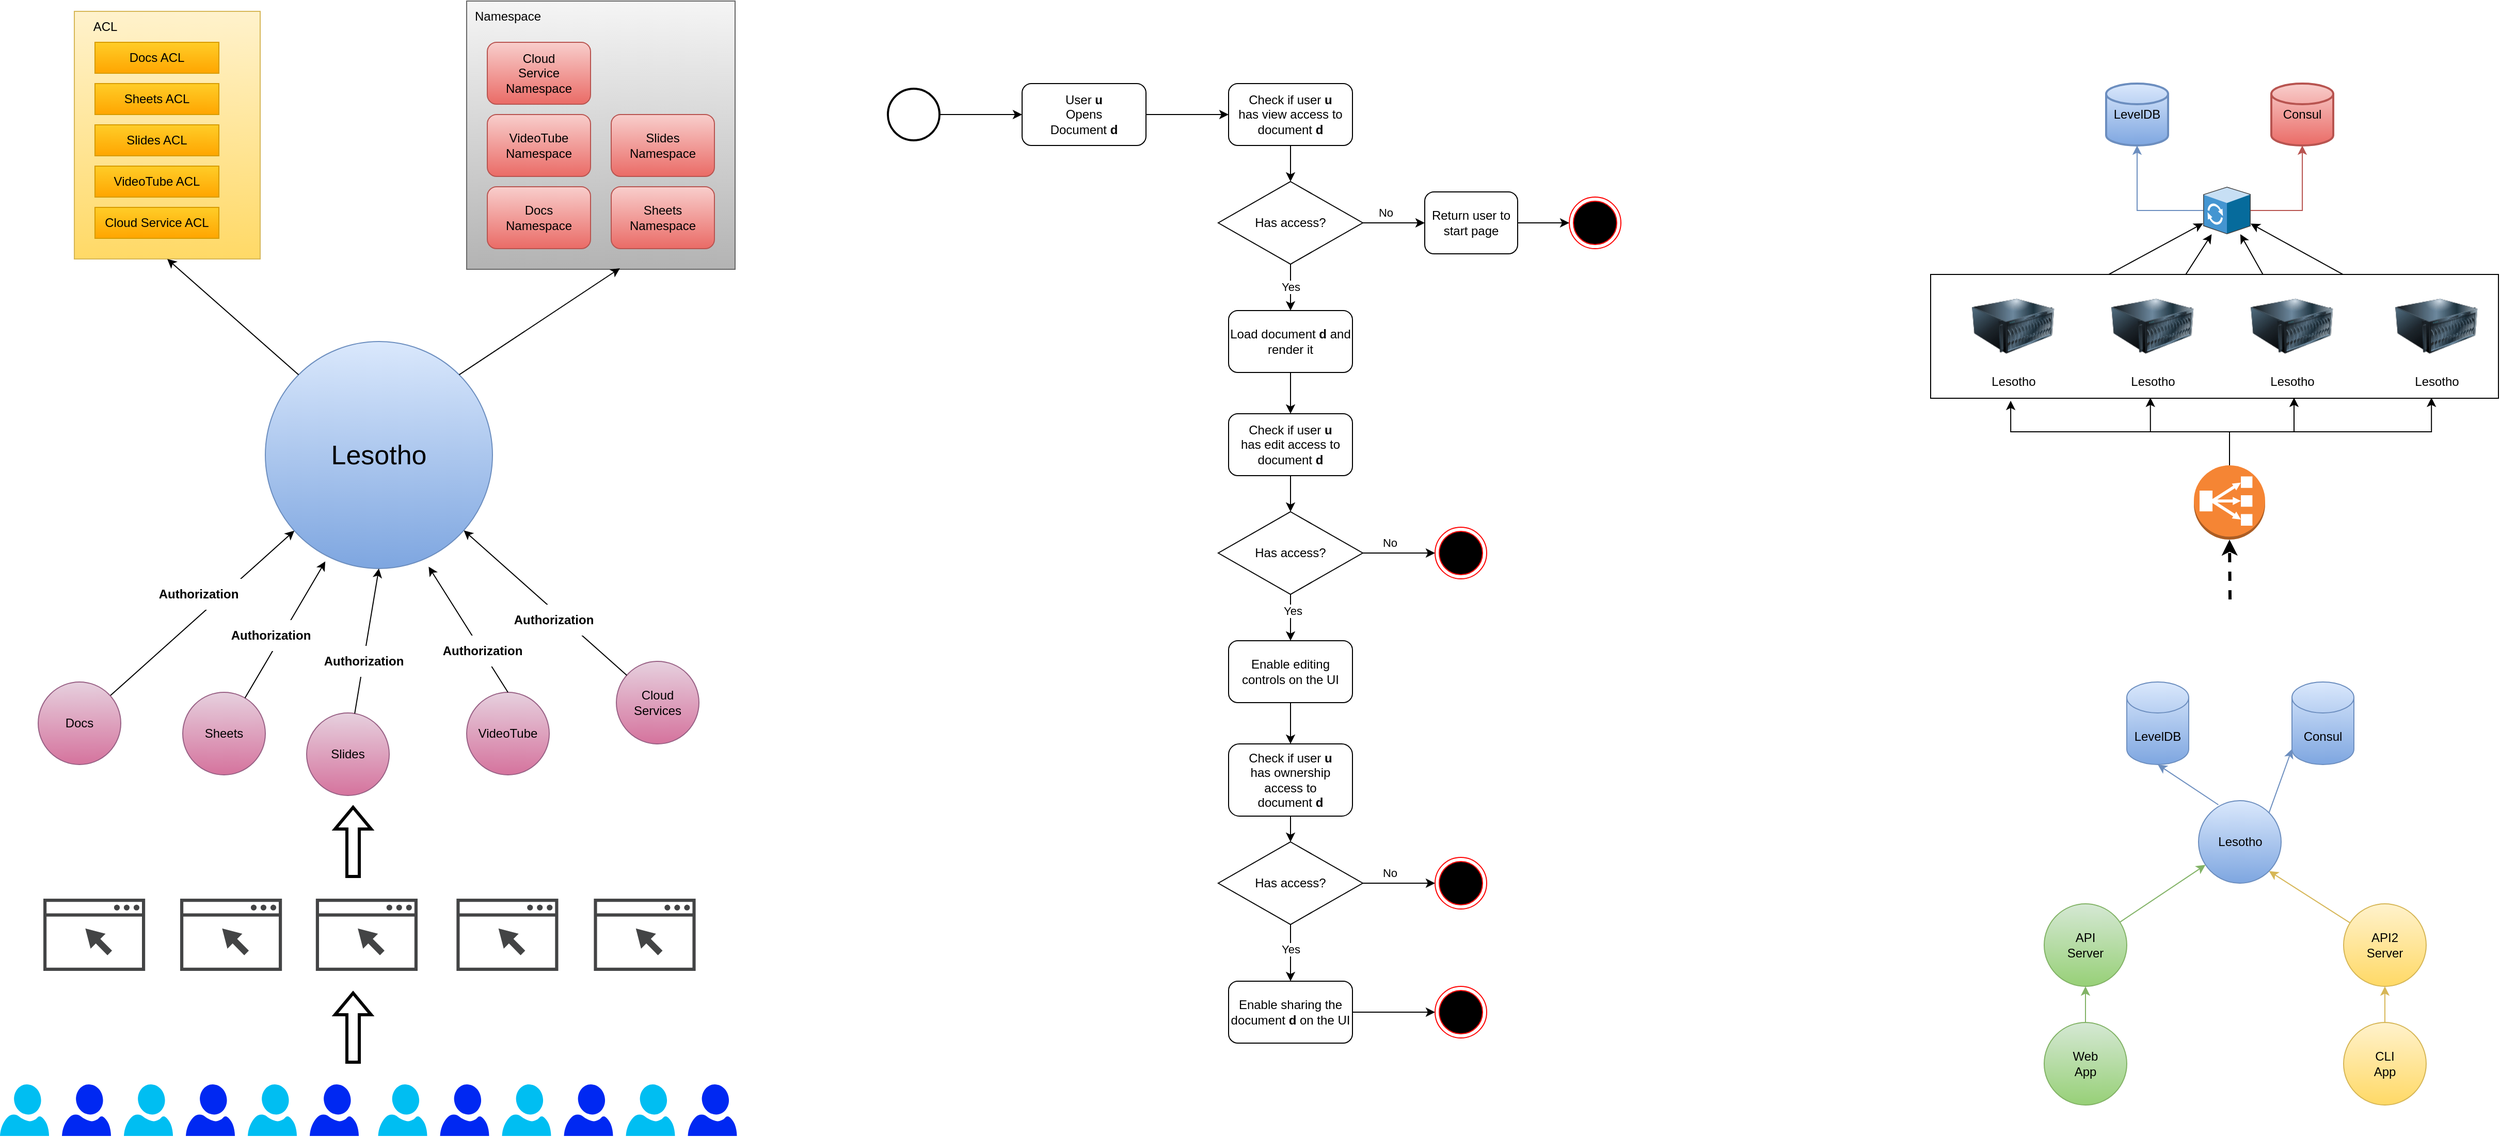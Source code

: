 <mxfile version="24.4.13" type="device">
  <diagram name="Page-1" id="EcM9Ozd8MTEmSVenvVOI">
    <mxGraphModel dx="1849" dy="2378" grid="1" gridSize="10" guides="1" tooltips="1" connect="1" arrows="1" fold="1" page="1" pageScale="1" pageWidth="850" pageHeight="1100" math="0" shadow="0">
      <root>
        <mxCell id="0" />
        <mxCell id="1" parent="0" />
        <mxCell id="9rHaRpQ4JAzqy2fI7zJH-1" value="Lesotho" style="ellipse;whiteSpace=wrap;html=1;aspect=fixed;fillColor=#dae8fc;strokeColor=#6c8ebf;gradientColor=#7ea6e0;" vertex="1" parent="1">
          <mxGeometry x="2189.5" y="765" width="80" height="80" as="geometry" />
        </mxCell>
        <mxCell id="9rHaRpQ4JAzqy2fI7zJH-2" value="LevelDB" style="shape=cylinder3;whiteSpace=wrap;html=1;boundedLbl=1;backgroundOutline=1;size=15;fillColor=#dae8fc;strokeColor=#6c8ebf;gradientColor=#7ea6e0;" vertex="1" parent="1">
          <mxGeometry x="2120" y="650" width="60" height="80" as="geometry" />
        </mxCell>
        <mxCell id="9rHaRpQ4JAzqy2fI7zJH-4" value="Consul" style="shape=cylinder3;whiteSpace=wrap;html=1;boundedLbl=1;backgroundOutline=1;size=15;fillColor=#dae8fc;strokeColor=#6c8ebf;gradientColor=#7ea6e0;" vertex="1" parent="1">
          <mxGeometry x="2280" y="650" width="60" height="80" as="geometry" />
        </mxCell>
        <mxCell id="9rHaRpQ4JAzqy2fI7zJH-5" style="rounded=0;orthogonalLoop=1;jettySize=auto;html=1;exitX=0.24;exitY=0.05;exitDx=0;exitDy=0;entryX=0.5;entryY=1;entryDx=0;entryDy=0;entryPerimeter=0;fillColor=#dae8fc;strokeColor=#6c8ebf;gradientColor=#7ea6e0;exitPerimeter=0;" edge="1" parent="1" source="9rHaRpQ4JAzqy2fI7zJH-1" target="9rHaRpQ4JAzqy2fI7zJH-2">
          <mxGeometry relative="1" as="geometry" />
        </mxCell>
        <mxCell id="9rHaRpQ4JAzqy2fI7zJH-8" value="API&lt;div&gt;Server&lt;/div&gt;" style="ellipse;whiteSpace=wrap;html=1;aspect=fixed;fillColor=#d5e8d4;gradientColor=#97d077;strokeColor=#82b366;" vertex="1" parent="1">
          <mxGeometry x="2040" y="865" width="80" height="80" as="geometry" />
        </mxCell>
        <mxCell id="9rHaRpQ4JAzqy2fI7zJH-12" style="edgeStyle=orthogonalEdgeStyle;rounded=0;orthogonalLoop=1;jettySize=auto;html=1;entryX=0.5;entryY=1;entryDx=0;entryDy=0;fillColor=#d5e8d4;gradientColor=#97d077;strokeColor=#82b366;" edge="1" parent="1" source="9rHaRpQ4JAzqy2fI7zJH-9" target="9rHaRpQ4JAzqy2fI7zJH-8">
          <mxGeometry relative="1" as="geometry" />
        </mxCell>
        <mxCell id="9rHaRpQ4JAzqy2fI7zJH-9" value="Web&lt;div&gt;App&lt;/div&gt;" style="ellipse;whiteSpace=wrap;html=1;aspect=fixed;fillColor=#d5e8d4;gradientColor=#97d077;strokeColor=#82b366;" vertex="1" parent="1">
          <mxGeometry x="2040" y="980" width="80" height="80" as="geometry" />
        </mxCell>
        <mxCell id="9rHaRpQ4JAzqy2fI7zJH-10" value="API2&lt;div&gt;Server&lt;/div&gt;" style="ellipse;whiteSpace=wrap;html=1;aspect=fixed;fillColor=#fff2cc;gradientColor=#ffd966;strokeColor=#d6b656;" vertex="1" parent="1">
          <mxGeometry x="2330" y="865" width="80" height="80" as="geometry" />
        </mxCell>
        <mxCell id="9rHaRpQ4JAzqy2fI7zJH-13" style="edgeStyle=orthogonalEdgeStyle;rounded=0;orthogonalLoop=1;jettySize=auto;html=1;entryX=0.5;entryY=1;entryDx=0;entryDy=0;fillColor=#fff2cc;gradientColor=#ffd966;strokeColor=#d6b656;" edge="1" parent="1" source="9rHaRpQ4JAzqy2fI7zJH-11" target="9rHaRpQ4JAzqy2fI7zJH-10">
          <mxGeometry relative="1" as="geometry" />
        </mxCell>
        <mxCell id="9rHaRpQ4JAzqy2fI7zJH-11" value="CLI&lt;div&gt;App&lt;/div&gt;" style="ellipse;whiteSpace=wrap;html=1;aspect=fixed;fillColor=#fff2cc;gradientColor=#ffd966;strokeColor=#d6b656;" vertex="1" parent="1">
          <mxGeometry x="2330" y="980" width="80" height="80" as="geometry" />
        </mxCell>
        <mxCell id="9rHaRpQ4JAzqy2fI7zJH-14" style="rounded=0;orthogonalLoop=1;jettySize=auto;html=1;exitX=1;exitY=0;exitDx=0;exitDy=0;entryX=0;entryY=1;entryDx=0;entryDy=-15;entryPerimeter=0;fillColor=#dae8fc;gradientColor=#7ea6e0;strokeColor=#6c8ebf;" edge="1" parent="1" source="9rHaRpQ4JAzqy2fI7zJH-1" target="9rHaRpQ4JAzqy2fI7zJH-4">
          <mxGeometry relative="1" as="geometry" />
        </mxCell>
        <mxCell id="9rHaRpQ4JAzqy2fI7zJH-15" style="rounded=0;orthogonalLoop=1;jettySize=auto;html=1;fillColor=#d5e8d4;gradientColor=#97d077;strokeColor=#82b366;" edge="1" parent="1" source="9rHaRpQ4JAzqy2fI7zJH-8" target="9rHaRpQ4JAzqy2fI7zJH-1">
          <mxGeometry relative="1" as="geometry" />
        </mxCell>
        <mxCell id="9rHaRpQ4JAzqy2fI7zJH-16" style="rounded=0;orthogonalLoop=1;jettySize=auto;html=1;entryX=1;entryY=1;entryDx=0;entryDy=0;fillColor=#fff2cc;gradientColor=#ffd966;strokeColor=#d6b656;" edge="1" parent="1" source="9rHaRpQ4JAzqy2fI7zJH-10" target="9rHaRpQ4JAzqy2fI7zJH-1">
          <mxGeometry relative="1" as="geometry" />
        </mxCell>
        <mxCell id="9rHaRpQ4JAzqy2fI7zJH-51" value="" style="group" vertex="1" connectable="0" parent="1">
          <mxGeometry x="132" width="180" height="240" as="geometry" />
        </mxCell>
        <mxCell id="9rHaRpQ4JAzqy2fI7zJH-43" value="" style="rounded=0;whiteSpace=wrap;html=1;fillColor=#fff2cc;gradientColor=#ffd966;strokeColor=#d6b656;" vertex="1" parent="9rHaRpQ4JAzqy2fI7zJH-51">
          <mxGeometry width="180" height="240" as="geometry" />
        </mxCell>
        <mxCell id="9rHaRpQ4JAzqy2fI7zJH-44" value="ACL" style="text;html=1;align=center;verticalAlign=middle;whiteSpace=wrap;rounded=0;" vertex="1" parent="9rHaRpQ4JAzqy2fI7zJH-51">
          <mxGeometry width="60" height="30" as="geometry" />
        </mxCell>
        <mxCell id="9rHaRpQ4JAzqy2fI7zJH-45" value="Docs ACL" style="rounded=0;whiteSpace=wrap;html=1;fillColor=#ffcd28;gradientColor=#ffa500;strokeColor=#d79b00;" vertex="1" parent="9rHaRpQ4JAzqy2fI7zJH-51">
          <mxGeometry x="20" y="30" width="120" height="30" as="geometry" />
        </mxCell>
        <mxCell id="9rHaRpQ4JAzqy2fI7zJH-46" value="Sheets ACL" style="rounded=0;whiteSpace=wrap;html=1;fillColor=#ffcd28;gradientColor=#ffa500;strokeColor=#d79b00;" vertex="1" parent="9rHaRpQ4JAzqy2fI7zJH-51">
          <mxGeometry x="20" y="70" width="120" height="30" as="geometry" />
        </mxCell>
        <mxCell id="9rHaRpQ4JAzqy2fI7zJH-47" value="Slides ACL" style="rounded=0;whiteSpace=wrap;html=1;fillColor=#ffcd28;gradientColor=#ffa500;strokeColor=#d79b00;" vertex="1" parent="9rHaRpQ4JAzqy2fI7zJH-51">
          <mxGeometry x="20" y="110" width="120" height="30" as="geometry" />
        </mxCell>
        <mxCell id="9rHaRpQ4JAzqy2fI7zJH-48" value="VideoTube ACL" style="rounded=0;whiteSpace=wrap;html=1;fillColor=#ffcd28;gradientColor=#ffa500;strokeColor=#d79b00;" vertex="1" parent="9rHaRpQ4JAzqy2fI7zJH-51">
          <mxGeometry x="20" y="150" width="120" height="30" as="geometry" />
        </mxCell>
        <mxCell id="9rHaRpQ4JAzqy2fI7zJH-49" value="Cloud Service ACL" style="rounded=0;whiteSpace=wrap;html=1;fillColor=#ffcd28;gradientColor=#ffa500;strokeColor=#d79b00;" vertex="1" parent="9rHaRpQ4JAzqy2fI7zJH-51">
          <mxGeometry x="20" y="190" width="120" height="30" as="geometry" />
        </mxCell>
        <mxCell id="9rHaRpQ4JAzqy2fI7zJH-63" value="" style="group" vertex="1" connectable="0" parent="1">
          <mxGeometry x="512" y="-10" width="260" height="280" as="geometry" />
        </mxCell>
        <mxCell id="9rHaRpQ4JAzqy2fI7zJH-53" value="" style="rounded=0;whiteSpace=wrap;html=1;fillColor=#f5f5f5;gradientColor=#b3b3b3;strokeColor=#666666;" vertex="1" parent="9rHaRpQ4JAzqy2fI7zJH-63">
          <mxGeometry width="260" height="260" as="geometry" />
        </mxCell>
        <mxCell id="9rHaRpQ4JAzqy2fI7zJH-52" value="" style="group" vertex="1" connectable="0" parent="9rHaRpQ4JAzqy2fI7zJH-63">
          <mxGeometry x="20" y="40" width="240" height="240" as="geometry" />
        </mxCell>
        <mxCell id="9rHaRpQ4JAzqy2fI7zJH-37" value="Sheets&lt;div&gt;Namespace&lt;/div&gt;" style="rounded=1;whiteSpace=wrap;html=1;fillColor=#f8cecc;gradientColor=#ea6b66;strokeColor=#b85450;" vertex="1" parent="9rHaRpQ4JAzqy2fI7zJH-52">
          <mxGeometry x="120" y="140" width="100" height="60" as="geometry" />
        </mxCell>
        <mxCell id="9rHaRpQ4JAzqy2fI7zJH-38" value="Docs&lt;div&gt;Namespace&lt;/div&gt;" style="rounded=1;whiteSpace=wrap;html=1;fillColor=#f8cecc;gradientColor=#ea6b66;strokeColor=#b85450;" vertex="1" parent="9rHaRpQ4JAzqy2fI7zJH-52">
          <mxGeometry y="140" width="100" height="60" as="geometry" />
        </mxCell>
        <mxCell id="9rHaRpQ4JAzqy2fI7zJH-39" value="Slides&lt;div&gt;Namespace&lt;/div&gt;" style="rounded=1;whiteSpace=wrap;html=1;fillColor=#f8cecc;gradientColor=#ea6b66;strokeColor=#b85450;" vertex="1" parent="9rHaRpQ4JAzqy2fI7zJH-52">
          <mxGeometry x="120" y="70" width="100" height="60" as="geometry" />
        </mxCell>
        <mxCell id="9rHaRpQ4JAzqy2fI7zJH-40" value="VideoTube&lt;div&gt;Namespace&lt;/div&gt;" style="rounded=1;whiteSpace=wrap;html=1;fillColor=#f8cecc;gradientColor=#ea6b66;strokeColor=#b85450;" vertex="1" parent="9rHaRpQ4JAzqy2fI7zJH-52">
          <mxGeometry y="70" width="100" height="60" as="geometry" />
        </mxCell>
        <mxCell id="9rHaRpQ4JAzqy2fI7zJH-41" value="Cloud&lt;div&gt;Service&lt;/div&gt;&lt;div&gt;Namespace&lt;/div&gt;" style="rounded=1;whiteSpace=wrap;html=1;fillColor=#f8cecc;gradientColor=#ea6b66;strokeColor=#b85450;" vertex="1" parent="9rHaRpQ4JAzqy2fI7zJH-52">
          <mxGeometry width="100" height="60" as="geometry" />
        </mxCell>
        <mxCell id="9rHaRpQ4JAzqy2fI7zJH-62" value="Namespace" style="text;html=1;align=center;verticalAlign=middle;whiteSpace=wrap;rounded=0;" vertex="1" parent="9rHaRpQ4JAzqy2fI7zJH-63">
          <mxGeometry x="10" width="60" height="30" as="geometry" />
        </mxCell>
        <mxCell id="9rHaRpQ4JAzqy2fI7zJH-81" value="" style="group" vertex="1" connectable="0" parent="1">
          <mxGeometry x="60" y="1040" width="713.75" height="50" as="geometry" />
        </mxCell>
        <mxCell id="9rHaRpQ4JAzqy2fI7zJH-64" value="" style="verticalLabelPosition=bottom;html=1;verticalAlign=top;align=center;strokeColor=none;fillColor=#00BEF2;shape=mxgraph.azure.user;" vertex="1" parent="9rHaRpQ4JAzqy2fI7zJH-81">
          <mxGeometry width="47.5" height="50" as="geometry" />
        </mxCell>
        <mxCell id="9rHaRpQ4JAzqy2fI7zJH-65" value="" style="verticalLabelPosition=bottom;html=1;verticalAlign=top;align=center;strokeColor=none;fillColor=#0028F2;shape=mxgraph.azure.user;" vertex="1" parent="9rHaRpQ4JAzqy2fI7zJH-81">
          <mxGeometry x="60" width="47.5" height="50" as="geometry" />
        </mxCell>
        <mxCell id="9rHaRpQ4JAzqy2fI7zJH-66" value="" style="verticalLabelPosition=bottom;html=1;verticalAlign=top;align=center;strokeColor=none;fillColor=#00BEF2;shape=mxgraph.azure.user;" vertex="1" parent="9rHaRpQ4JAzqy2fI7zJH-81">
          <mxGeometry x="120" width="47.5" height="50" as="geometry" />
        </mxCell>
        <mxCell id="9rHaRpQ4JAzqy2fI7zJH-67" value="" style="verticalLabelPosition=bottom;html=1;verticalAlign=top;align=center;strokeColor=none;fillColor=#0028F2;shape=mxgraph.azure.user;" vertex="1" parent="9rHaRpQ4JAzqy2fI7zJH-81">
          <mxGeometry x="180" width="47.5" height="50" as="geometry" />
        </mxCell>
        <mxCell id="9rHaRpQ4JAzqy2fI7zJH-68" value="" style="verticalLabelPosition=bottom;html=1;verticalAlign=top;align=center;strokeColor=none;fillColor=#00BEF2;shape=mxgraph.azure.user;" vertex="1" parent="9rHaRpQ4JAzqy2fI7zJH-81">
          <mxGeometry x="240" width="47.5" height="50" as="geometry" />
        </mxCell>
        <mxCell id="9rHaRpQ4JAzqy2fI7zJH-69" value="" style="verticalLabelPosition=bottom;html=1;verticalAlign=top;align=center;strokeColor=none;fillColor=#0028F2;shape=mxgraph.azure.user;" vertex="1" parent="9rHaRpQ4JAzqy2fI7zJH-81">
          <mxGeometry x="300" width="47.5" height="50" as="geometry" />
        </mxCell>
        <mxCell id="9rHaRpQ4JAzqy2fI7zJH-70" value="" style="verticalLabelPosition=bottom;html=1;verticalAlign=top;align=center;strokeColor=none;fillColor=#00BEF2;shape=mxgraph.azure.user;" vertex="1" parent="9rHaRpQ4JAzqy2fI7zJH-81">
          <mxGeometry x="366.25" width="47.5" height="50" as="geometry" />
        </mxCell>
        <mxCell id="9rHaRpQ4JAzqy2fI7zJH-71" value="" style="verticalLabelPosition=bottom;html=1;verticalAlign=top;align=center;strokeColor=none;fillColor=#0028F2;shape=mxgraph.azure.user;" vertex="1" parent="9rHaRpQ4JAzqy2fI7zJH-81">
          <mxGeometry x="426.25" width="47.5" height="50" as="geometry" />
        </mxCell>
        <mxCell id="9rHaRpQ4JAzqy2fI7zJH-72" value="" style="verticalLabelPosition=bottom;html=1;verticalAlign=top;align=center;strokeColor=none;fillColor=#00BEF2;shape=mxgraph.azure.user;" vertex="1" parent="9rHaRpQ4JAzqy2fI7zJH-81">
          <mxGeometry x="486.25" width="47.5" height="50" as="geometry" />
        </mxCell>
        <mxCell id="9rHaRpQ4JAzqy2fI7zJH-73" value="" style="verticalLabelPosition=bottom;html=1;verticalAlign=top;align=center;strokeColor=none;fillColor=#0028F2;shape=mxgraph.azure.user;" vertex="1" parent="9rHaRpQ4JAzqy2fI7zJH-81">
          <mxGeometry x="546.25" width="47.5" height="50" as="geometry" />
        </mxCell>
        <mxCell id="9rHaRpQ4JAzqy2fI7zJH-74" value="" style="verticalLabelPosition=bottom;html=1;verticalAlign=top;align=center;strokeColor=none;fillColor=#00BEF2;shape=mxgraph.azure.user;" vertex="1" parent="9rHaRpQ4JAzqy2fI7zJH-81">
          <mxGeometry x="606.25" width="47.5" height="50" as="geometry" />
        </mxCell>
        <mxCell id="9rHaRpQ4JAzqy2fI7zJH-75" value="" style="verticalLabelPosition=bottom;html=1;verticalAlign=top;align=center;strokeColor=none;fillColor=#0028F2;shape=mxgraph.azure.user;" vertex="1" parent="9rHaRpQ4JAzqy2fI7zJH-81">
          <mxGeometry x="666.25" width="47.5" height="50" as="geometry" />
        </mxCell>
        <mxCell id="9rHaRpQ4JAzqy2fI7zJH-82" value="" style="group" vertex="1" connectable="0" parent="1">
          <mxGeometry x="102" y="860" width="631.8" height="70" as="geometry" />
        </mxCell>
        <mxCell id="9rHaRpQ4JAzqy2fI7zJH-76" value="" style="sketch=0;pointerEvents=1;shadow=0;dashed=0;html=1;strokeColor=none;fillColor=#434445;aspect=fixed;labelPosition=center;verticalLabelPosition=bottom;verticalAlign=top;align=center;outlineConnect=0;shape=mxgraph.vvd.web_browser;" vertex="1" parent="9rHaRpQ4JAzqy2fI7zJH-82">
          <mxGeometry width="98.59" height="70" as="geometry" />
        </mxCell>
        <mxCell id="9rHaRpQ4JAzqy2fI7zJH-77" value="" style="sketch=0;pointerEvents=1;shadow=0;dashed=0;html=1;strokeColor=none;fillColor=#434445;aspect=fixed;labelPosition=center;verticalLabelPosition=bottom;verticalAlign=top;align=center;outlineConnect=0;shape=mxgraph.vvd.web_browser;" vertex="1" parent="9rHaRpQ4JAzqy2fI7zJH-82">
          <mxGeometry x="263.91" width="98.59" height="70" as="geometry" />
        </mxCell>
        <mxCell id="9rHaRpQ4JAzqy2fI7zJH-78" value="" style="sketch=0;pointerEvents=1;shadow=0;dashed=0;html=1;strokeColor=none;fillColor=#434445;aspect=fixed;labelPosition=center;verticalLabelPosition=bottom;verticalAlign=top;align=center;outlineConnect=0;shape=mxgraph.vvd.web_browser;" vertex="1" parent="9rHaRpQ4JAzqy2fI7zJH-82">
          <mxGeometry x="132.5" width="98.59" height="70" as="geometry" />
        </mxCell>
        <mxCell id="9rHaRpQ4JAzqy2fI7zJH-79" value="" style="sketch=0;pointerEvents=1;shadow=0;dashed=0;html=1;strokeColor=none;fillColor=#434445;aspect=fixed;labelPosition=center;verticalLabelPosition=bottom;verticalAlign=top;align=center;outlineConnect=0;shape=mxgraph.vvd.web_browser;" vertex="1" parent="9rHaRpQ4JAzqy2fI7zJH-82">
          <mxGeometry x="400.16" width="98.59" height="70" as="geometry" />
        </mxCell>
        <mxCell id="9rHaRpQ4JAzqy2fI7zJH-80" value="" style="sketch=0;pointerEvents=1;shadow=0;dashed=0;html=1;strokeColor=none;fillColor=#434445;aspect=fixed;labelPosition=center;verticalLabelPosition=bottom;verticalAlign=top;align=center;outlineConnect=0;shape=mxgraph.vvd.web_browser;" vertex="1" parent="9rHaRpQ4JAzqy2fI7zJH-82">
          <mxGeometry x="533.21" width="98.59" height="70" as="geometry" />
        </mxCell>
        <mxCell id="9rHaRpQ4JAzqy2fI7zJH-83" value="" style="shape=flexArrow;endArrow=classic;html=1;rounded=0;strokeWidth=3;" edge="1" parent="1">
          <mxGeometry width="50" height="50" relative="1" as="geometry">
            <mxPoint x="402" y="1020" as="sourcePoint" />
            <mxPoint x="402" y="950" as="targetPoint" />
          </mxGeometry>
        </mxCell>
        <mxCell id="9rHaRpQ4JAzqy2fI7zJH-86" value="" style="shape=flexArrow;endArrow=classic;html=1;rounded=0;strokeWidth=3;" edge="1" parent="1">
          <mxGeometry width="50" height="50" relative="1" as="geometry">
            <mxPoint x="402" y="840" as="sourcePoint" />
            <mxPoint x="402" y="770" as="targetPoint" />
          </mxGeometry>
        </mxCell>
        <mxCell id="9rHaRpQ4JAzqy2fI7zJH-93" value="" style="group" vertex="1" connectable="0" parent="1">
          <mxGeometry x="97" y="320" width="640" height="440" as="geometry" />
        </mxCell>
        <mxCell id="9rHaRpQ4JAzqy2fI7zJH-17" value="&lt;font style=&quot;font-size: 26px;&quot;&gt;Lesotho&lt;/font&gt;" style="ellipse;whiteSpace=wrap;html=1;aspect=fixed;fillColor=#dae8fc;gradientColor=#7ea6e0;strokeColor=#6c8ebf;" vertex="1" parent="9rHaRpQ4JAzqy2fI7zJH-93">
          <mxGeometry x="220" width="220" height="220" as="geometry" />
        </mxCell>
        <mxCell id="9rHaRpQ4JAzqy2fI7zJH-22" style="rounded=0;orthogonalLoop=1;jettySize=auto;html=1;" edge="1" parent="9rHaRpQ4JAzqy2fI7zJH-93" source="9rHaRpQ4JAzqy2fI7zJH-18" target="9rHaRpQ4JAzqy2fI7zJH-17">
          <mxGeometry relative="1" as="geometry" />
        </mxCell>
        <mxCell id="9rHaRpQ4JAzqy2fI7zJH-18" value="Docs" style="ellipse;whiteSpace=wrap;html=1;aspect=fixed;fillColor=#e6d0de;gradientColor=#d5739d;strokeColor=#996185;" vertex="1" parent="9rHaRpQ4JAzqy2fI7zJH-93">
          <mxGeometry y="330" width="80" height="80" as="geometry" />
        </mxCell>
        <mxCell id="9rHaRpQ4JAzqy2fI7zJH-19" value="Sheets" style="ellipse;whiteSpace=wrap;html=1;aspect=fixed;fillColor=#e6d0de;gradientColor=#d5739d;strokeColor=#996185;" vertex="1" parent="9rHaRpQ4JAzqy2fI7zJH-93">
          <mxGeometry x="140" y="340" width="80" height="80" as="geometry" />
        </mxCell>
        <mxCell id="9rHaRpQ4JAzqy2fI7zJH-20" value="Slides" style="ellipse;whiteSpace=wrap;html=1;aspect=fixed;fillColor=#e6d0de;gradientColor=#d5739d;strokeColor=#996185;" vertex="1" parent="9rHaRpQ4JAzqy2fI7zJH-93">
          <mxGeometry x="260" y="360" width="80" height="80" as="geometry" />
        </mxCell>
        <mxCell id="9rHaRpQ4JAzqy2fI7zJH-21" value="VideoTube" style="ellipse;whiteSpace=wrap;html=1;aspect=fixed;fillColor=#e6d0de;gradientColor=#d5739d;strokeColor=#996185;" vertex="1" parent="9rHaRpQ4JAzqy2fI7zJH-93">
          <mxGeometry x="415" y="340" width="80" height="80" as="geometry" />
        </mxCell>
        <mxCell id="9rHaRpQ4JAzqy2fI7zJH-24" value="Cloud&lt;div&gt;Services&lt;/div&gt;" style="ellipse;whiteSpace=wrap;html=1;aspect=fixed;fillColor=#e6d0de;gradientColor=#d5739d;strokeColor=#996185;" vertex="1" parent="9rHaRpQ4JAzqy2fI7zJH-93">
          <mxGeometry x="560" y="310" width="80" height="80" as="geometry" />
        </mxCell>
        <mxCell id="9rHaRpQ4JAzqy2fI7zJH-26" style="rounded=0;orthogonalLoop=1;jettySize=auto;html=1;entryX=0.5;entryY=1;entryDx=0;entryDy=0;" edge="1" parent="9rHaRpQ4JAzqy2fI7zJH-93" source="9rHaRpQ4JAzqy2fI7zJH-20" target="9rHaRpQ4JAzqy2fI7zJH-17">
          <mxGeometry relative="1" as="geometry" />
        </mxCell>
        <mxCell id="9rHaRpQ4JAzqy2fI7zJH-28" style="rounded=0;orthogonalLoop=1;jettySize=auto;html=1;" edge="1" parent="9rHaRpQ4JAzqy2fI7zJH-93" source="9rHaRpQ4JAzqy2fI7zJH-24" target="9rHaRpQ4JAzqy2fI7zJH-17">
          <mxGeometry relative="1" as="geometry" />
        </mxCell>
        <mxCell id="9rHaRpQ4JAzqy2fI7zJH-29" value="Authorization" style="text;html=1;align=center;verticalAlign=middle;resizable=0;points=[];autosize=1;strokeColor=none;fillColor=default;fontStyle=1" vertex="1" parent="9rHaRpQ4JAzqy2fI7zJH-93">
          <mxGeometry x="110" y="230" width="90" height="30" as="geometry" />
        </mxCell>
        <mxCell id="9rHaRpQ4JAzqy2fI7zJH-34" value="Authorization" style="text;html=1;align=center;verticalAlign=middle;resizable=0;points=[];autosize=1;strokeColor=none;fillColor=default;fontStyle=1" vertex="1" parent="9rHaRpQ4JAzqy2fI7zJH-93">
          <mxGeometry x="270" y="295" width="90" height="30" as="geometry" />
        </mxCell>
        <mxCell id="9rHaRpQ4JAzqy2fI7zJH-36" value="Authorization" style="text;html=1;align=center;verticalAlign=middle;resizable=0;points=[];autosize=1;strokeColor=none;fillColor=default;fontStyle=1" vertex="1" parent="9rHaRpQ4JAzqy2fI7zJH-93">
          <mxGeometry x="454.25" y="255" width="90" height="30" as="geometry" />
        </mxCell>
        <mxCell id="9rHaRpQ4JAzqy2fI7zJH-90" style="rounded=0;orthogonalLoop=1;jettySize=auto;html=1;entryX=0.264;entryY=0.969;entryDx=0;entryDy=0;entryPerimeter=0;" edge="1" parent="9rHaRpQ4JAzqy2fI7zJH-93" source="9rHaRpQ4JAzqy2fI7zJH-19" target="9rHaRpQ4JAzqy2fI7zJH-17">
          <mxGeometry relative="1" as="geometry" />
        </mxCell>
        <mxCell id="9rHaRpQ4JAzqy2fI7zJH-92" style="rounded=0;orthogonalLoop=1;jettySize=auto;html=1;exitX=0.5;exitY=0;exitDx=0;exitDy=0;entryX=0.719;entryY=0.992;entryDx=0;entryDy=0;entryPerimeter=0;" edge="1" parent="9rHaRpQ4JAzqy2fI7zJH-93" source="9rHaRpQ4JAzqy2fI7zJH-21" target="9rHaRpQ4JAzqy2fI7zJH-17">
          <mxGeometry relative="1" as="geometry" />
        </mxCell>
        <mxCell id="9rHaRpQ4JAzqy2fI7zJH-35" value="Authorization" style="text;html=1;align=center;verticalAlign=middle;resizable=0;points=[];autosize=1;strokeColor=none;fillColor=default;fontStyle=1" vertex="1" parent="9rHaRpQ4JAzqy2fI7zJH-93">
          <mxGeometry x="385" y="285" width="90" height="30" as="geometry" />
        </mxCell>
        <mxCell id="9rHaRpQ4JAzqy2fI7zJH-33" value="Authorization" style="text;html=1;align=center;verticalAlign=middle;resizable=0;points=[];autosize=1;strokeColor=none;fillColor=default;fontStyle=1" vertex="1" parent="9rHaRpQ4JAzqy2fI7zJH-93">
          <mxGeometry x="180" y="270" width="90" height="30" as="geometry" />
        </mxCell>
        <mxCell id="9rHaRpQ4JAzqy2fI7zJH-94" style="rounded=0;orthogonalLoop=1;jettySize=auto;html=1;exitX=0;exitY=0;exitDx=0;exitDy=0;entryX=0.5;entryY=1;entryDx=0;entryDy=0;" edge="1" parent="1" source="9rHaRpQ4JAzqy2fI7zJH-17" target="9rHaRpQ4JAzqy2fI7zJH-43">
          <mxGeometry relative="1" as="geometry" />
        </mxCell>
        <mxCell id="9rHaRpQ4JAzqy2fI7zJH-95" style="rounded=0;orthogonalLoop=1;jettySize=auto;html=1;exitX=1;exitY=0;exitDx=0;exitDy=0;entryX=0.571;entryY=0.996;entryDx=0;entryDy=0;entryPerimeter=0;" edge="1" parent="1" source="9rHaRpQ4JAzqy2fI7zJH-17" target="9rHaRpQ4JAzqy2fI7zJH-53">
          <mxGeometry relative="1" as="geometry" />
        </mxCell>
        <mxCell id="9rHaRpQ4JAzqy2fI7zJH-99" value="" style="ellipse;html=1;shape=endState;fillColor=#000000;strokeColor=#ff0000;" vertex="1" parent="1">
          <mxGeometry x="1580" y="180" width="50" height="50" as="geometry" />
        </mxCell>
        <mxCell id="9rHaRpQ4JAzqy2fI7zJH-106" style="edgeStyle=orthogonalEdgeStyle;rounded=0;orthogonalLoop=1;jettySize=auto;html=1;entryX=0;entryY=0.5;entryDx=0;entryDy=0;" edge="1" parent="1" source="9rHaRpQ4JAzqy2fI7zJH-100" target="9rHaRpQ4JAzqy2fI7zJH-101">
          <mxGeometry relative="1" as="geometry" />
        </mxCell>
        <mxCell id="9rHaRpQ4JAzqy2fI7zJH-100" value="" style="strokeWidth=2;html=1;shape=mxgraph.flowchart.start_2;whiteSpace=wrap;" vertex="1" parent="1">
          <mxGeometry x="920" y="75" width="50" height="50" as="geometry" />
        </mxCell>
        <mxCell id="9rHaRpQ4JAzqy2fI7zJH-107" style="edgeStyle=orthogonalEdgeStyle;rounded=0;orthogonalLoop=1;jettySize=auto;html=1;entryX=0;entryY=0.5;entryDx=0;entryDy=0;" edge="1" parent="1" source="9rHaRpQ4JAzqy2fI7zJH-101" target="9rHaRpQ4JAzqy2fI7zJH-103">
          <mxGeometry relative="1" as="geometry" />
        </mxCell>
        <mxCell id="9rHaRpQ4JAzqy2fI7zJH-101" value="User &lt;b&gt;u&lt;/b&gt;&lt;div&gt;Opens&lt;/div&gt;&lt;div&gt;Document &lt;b&gt;d&lt;/b&gt;&lt;/div&gt;" style="rounded=1;whiteSpace=wrap;html=1;" vertex="1" parent="1">
          <mxGeometry x="1050" y="70" width="120" height="60" as="geometry" />
        </mxCell>
        <mxCell id="9rHaRpQ4JAzqy2fI7zJH-112" style="edgeStyle=orthogonalEdgeStyle;rounded=0;orthogonalLoop=1;jettySize=auto;html=1;entryX=0.5;entryY=0;entryDx=0;entryDy=0;" edge="1" parent="1" source="9rHaRpQ4JAzqy2fI7zJH-103" target="9rHaRpQ4JAzqy2fI7zJH-105">
          <mxGeometry relative="1" as="geometry" />
        </mxCell>
        <mxCell id="9rHaRpQ4JAzqy2fI7zJH-103" value="Check if user &lt;b&gt;u&lt;/b&gt;&lt;div&gt;has view access to&lt;/div&gt;&lt;div&gt;document &lt;b&gt;d&lt;/b&gt;&lt;/div&gt;" style="rounded=1;whiteSpace=wrap;html=1;" vertex="1" parent="1">
          <mxGeometry x="1250" y="70" width="120" height="60" as="geometry" />
        </mxCell>
        <mxCell id="9rHaRpQ4JAzqy2fI7zJH-109" style="edgeStyle=orthogonalEdgeStyle;rounded=0;orthogonalLoop=1;jettySize=auto;html=1;entryX=0;entryY=0.5;entryDx=0;entryDy=0;" edge="1" parent="1" source="9rHaRpQ4JAzqy2fI7zJH-105" target="9rHaRpQ4JAzqy2fI7zJH-108">
          <mxGeometry relative="1" as="geometry" />
        </mxCell>
        <mxCell id="9rHaRpQ4JAzqy2fI7zJH-110" value="No" style="edgeLabel;html=1;align=center;verticalAlign=middle;resizable=0;points=[];" vertex="1" connectable="0" parent="9rHaRpQ4JAzqy2fI7zJH-109">
          <mxGeometry x="-0.275" y="-3" relative="1" as="geometry">
            <mxPoint y="-13" as="offset" />
          </mxGeometry>
        </mxCell>
        <mxCell id="9rHaRpQ4JAzqy2fI7zJH-126" style="edgeStyle=orthogonalEdgeStyle;rounded=0;orthogonalLoop=1;jettySize=auto;html=1;entryX=0.5;entryY=0;entryDx=0;entryDy=0;" edge="1" parent="1" source="9rHaRpQ4JAzqy2fI7zJH-105" target="9rHaRpQ4JAzqy2fI7zJH-125">
          <mxGeometry relative="1" as="geometry" />
        </mxCell>
        <mxCell id="9rHaRpQ4JAzqy2fI7zJH-137" value="Yes" style="edgeLabel;html=1;align=center;verticalAlign=middle;resizable=0;points=[];" vertex="1" connectable="0" parent="9rHaRpQ4JAzqy2fI7zJH-126">
          <mxGeometry x="-0.041" relative="1" as="geometry">
            <mxPoint as="offset" />
          </mxGeometry>
        </mxCell>
        <mxCell id="9rHaRpQ4JAzqy2fI7zJH-105" value="Has access?" style="rhombus;whiteSpace=wrap;html=1;" vertex="1" parent="1">
          <mxGeometry x="1240" y="165" width="140" height="80" as="geometry" />
        </mxCell>
        <mxCell id="9rHaRpQ4JAzqy2fI7zJH-111" style="edgeStyle=orthogonalEdgeStyle;rounded=0;orthogonalLoop=1;jettySize=auto;html=1;entryX=0;entryY=0.5;entryDx=0;entryDy=0;" edge="1" parent="1" source="9rHaRpQ4JAzqy2fI7zJH-108" target="9rHaRpQ4JAzqy2fI7zJH-99">
          <mxGeometry relative="1" as="geometry" />
        </mxCell>
        <mxCell id="9rHaRpQ4JAzqy2fI7zJH-108" value="Return user to start page" style="rounded=1;whiteSpace=wrap;html=1;" vertex="1" parent="1">
          <mxGeometry x="1440" y="175" width="90" height="60" as="geometry" />
        </mxCell>
        <mxCell id="9rHaRpQ4JAzqy2fI7zJH-117" value="" style="ellipse;html=1;shape=endState;fillColor=#000000;strokeColor=#ff0000;" vertex="1" parent="1">
          <mxGeometry x="1450" y="500" width="50" height="50" as="geometry" />
        </mxCell>
        <mxCell id="9rHaRpQ4JAzqy2fI7zJH-118" style="edgeStyle=orthogonalEdgeStyle;rounded=0;orthogonalLoop=1;jettySize=auto;html=1;entryX=0.5;entryY=0;entryDx=0;entryDy=0;" edge="1" parent="1" source="9rHaRpQ4JAzqy2fI7zJH-119" target="9rHaRpQ4JAzqy2fI7zJH-122">
          <mxGeometry relative="1" as="geometry" />
        </mxCell>
        <mxCell id="9rHaRpQ4JAzqy2fI7zJH-119" value="Check if user &lt;b&gt;u&lt;/b&gt;&lt;div&gt;has edit access to&lt;/div&gt;&lt;div&gt;document &lt;b&gt;d&lt;/b&gt;&lt;/div&gt;" style="rounded=1;whiteSpace=wrap;html=1;" vertex="1" parent="1">
          <mxGeometry x="1250" y="390" width="120" height="60" as="geometry" />
        </mxCell>
        <mxCell id="9rHaRpQ4JAzqy2fI7zJH-120" style="edgeStyle=orthogonalEdgeStyle;rounded=0;orthogonalLoop=1;jettySize=auto;html=1;entryX=0;entryY=0.5;entryDx=0;entryDy=0;" edge="1" parent="1" source="9rHaRpQ4JAzqy2fI7zJH-122" target="9rHaRpQ4JAzqy2fI7zJH-117">
          <mxGeometry relative="1" as="geometry">
            <mxPoint x="1440" y="525" as="targetPoint" />
          </mxGeometry>
        </mxCell>
        <mxCell id="9rHaRpQ4JAzqy2fI7zJH-121" value="No" style="edgeLabel;html=1;align=center;verticalAlign=middle;resizable=0;points=[];" vertex="1" connectable="0" parent="9rHaRpQ4JAzqy2fI7zJH-120">
          <mxGeometry x="-0.275" y="-3" relative="1" as="geometry">
            <mxPoint y="-13" as="offset" />
          </mxGeometry>
        </mxCell>
        <mxCell id="9rHaRpQ4JAzqy2fI7zJH-136" style="edgeStyle=orthogonalEdgeStyle;rounded=0;orthogonalLoop=1;jettySize=auto;html=1;entryX=0.5;entryY=0;entryDx=0;entryDy=0;" edge="1" parent="1" source="9rHaRpQ4JAzqy2fI7zJH-122" target="9rHaRpQ4JAzqy2fI7zJH-135">
          <mxGeometry relative="1" as="geometry" />
        </mxCell>
        <mxCell id="9rHaRpQ4JAzqy2fI7zJH-138" value="Yes" style="edgeLabel;html=1;align=center;verticalAlign=middle;resizable=0;points=[];" vertex="1" connectable="0" parent="9rHaRpQ4JAzqy2fI7zJH-136">
          <mxGeometry x="-0.309" y="2" relative="1" as="geometry">
            <mxPoint as="offset" />
          </mxGeometry>
        </mxCell>
        <mxCell id="9rHaRpQ4JAzqy2fI7zJH-122" value="Has access?" style="rhombus;whiteSpace=wrap;html=1;" vertex="1" parent="1">
          <mxGeometry x="1240" y="485" width="140" height="80" as="geometry" />
        </mxCell>
        <mxCell id="9rHaRpQ4JAzqy2fI7zJH-127" style="edgeStyle=orthogonalEdgeStyle;rounded=0;orthogonalLoop=1;jettySize=auto;html=1;entryX=0.5;entryY=0;entryDx=0;entryDy=0;" edge="1" parent="1" source="9rHaRpQ4JAzqy2fI7zJH-125" target="9rHaRpQ4JAzqy2fI7zJH-119">
          <mxGeometry relative="1" as="geometry" />
        </mxCell>
        <mxCell id="9rHaRpQ4JAzqy2fI7zJH-125" value="Load document &lt;b&gt;d&lt;/b&gt;&amp;nbsp;and render it" style="rounded=1;whiteSpace=wrap;html=1;" vertex="1" parent="1">
          <mxGeometry x="1250" y="290" width="120" height="60" as="geometry" />
        </mxCell>
        <mxCell id="9rHaRpQ4JAzqy2fI7zJH-128" value="" style="ellipse;html=1;shape=endState;fillColor=#000000;strokeColor=#ff0000;" vertex="1" parent="1">
          <mxGeometry x="1450" y="820" width="50" height="50" as="geometry" />
        </mxCell>
        <mxCell id="9rHaRpQ4JAzqy2fI7zJH-129" style="edgeStyle=orthogonalEdgeStyle;rounded=0;orthogonalLoop=1;jettySize=auto;html=1;entryX=0.5;entryY=0;entryDx=0;entryDy=0;" edge="1" parent="1" source="9rHaRpQ4JAzqy2fI7zJH-130" target="9rHaRpQ4JAzqy2fI7zJH-133">
          <mxGeometry relative="1" as="geometry" />
        </mxCell>
        <mxCell id="9rHaRpQ4JAzqy2fI7zJH-130" value="Check if user &lt;b&gt;u&lt;/b&gt;&lt;div&gt;has ownership access to&lt;/div&gt;&lt;div&gt;document &lt;b&gt;d&lt;/b&gt;&lt;/div&gt;" style="rounded=1;whiteSpace=wrap;html=1;" vertex="1" parent="1">
          <mxGeometry x="1250" y="710" width="120" height="70" as="geometry" />
        </mxCell>
        <mxCell id="9rHaRpQ4JAzqy2fI7zJH-131" style="edgeStyle=orthogonalEdgeStyle;rounded=0;orthogonalLoop=1;jettySize=auto;html=1;entryX=0;entryY=0.5;entryDx=0;entryDy=0;" edge="1" parent="1" source="9rHaRpQ4JAzqy2fI7zJH-133" target="9rHaRpQ4JAzqy2fI7zJH-128">
          <mxGeometry relative="1" as="geometry">
            <mxPoint x="1440" y="845" as="targetPoint" />
          </mxGeometry>
        </mxCell>
        <mxCell id="9rHaRpQ4JAzqy2fI7zJH-132" value="No" style="edgeLabel;html=1;align=center;verticalAlign=middle;resizable=0;points=[];" vertex="1" connectable="0" parent="9rHaRpQ4JAzqy2fI7zJH-131">
          <mxGeometry x="-0.275" y="-3" relative="1" as="geometry">
            <mxPoint y="-13" as="offset" />
          </mxGeometry>
        </mxCell>
        <mxCell id="9rHaRpQ4JAzqy2fI7zJH-140" style="edgeStyle=orthogonalEdgeStyle;rounded=0;orthogonalLoop=1;jettySize=auto;html=1;entryX=0.5;entryY=0;entryDx=0;entryDy=0;" edge="1" parent="1" source="9rHaRpQ4JAzqy2fI7zJH-133" target="9rHaRpQ4JAzqy2fI7zJH-139">
          <mxGeometry relative="1" as="geometry" />
        </mxCell>
        <mxCell id="9rHaRpQ4JAzqy2fI7zJH-143" value="Yes" style="edgeLabel;html=1;align=center;verticalAlign=middle;resizable=0;points=[];" vertex="1" connectable="0" parent="9rHaRpQ4JAzqy2fI7zJH-140">
          <mxGeometry x="-0.136" y="1" relative="1" as="geometry">
            <mxPoint x="-1" as="offset" />
          </mxGeometry>
        </mxCell>
        <mxCell id="9rHaRpQ4JAzqy2fI7zJH-133" value="Has access?" style="rhombus;whiteSpace=wrap;html=1;" vertex="1" parent="1">
          <mxGeometry x="1240" y="805" width="140" height="80" as="geometry" />
        </mxCell>
        <mxCell id="9rHaRpQ4JAzqy2fI7zJH-134" style="edgeStyle=orthogonalEdgeStyle;rounded=0;orthogonalLoop=1;jettySize=auto;html=1;entryX=0.5;entryY=0;entryDx=0;entryDy=0;" edge="1" parent="1" source="9rHaRpQ4JAzqy2fI7zJH-135" target="9rHaRpQ4JAzqy2fI7zJH-130">
          <mxGeometry relative="1" as="geometry" />
        </mxCell>
        <mxCell id="9rHaRpQ4JAzqy2fI7zJH-135" value="Enable editing controls on the UI" style="rounded=1;whiteSpace=wrap;html=1;" vertex="1" parent="1">
          <mxGeometry x="1250" y="610" width="120" height="60" as="geometry" />
        </mxCell>
        <mxCell id="9rHaRpQ4JAzqy2fI7zJH-142" style="edgeStyle=orthogonalEdgeStyle;rounded=0;orthogonalLoop=1;jettySize=auto;html=1;entryX=0;entryY=0.5;entryDx=0;entryDy=0;" edge="1" parent="1" source="9rHaRpQ4JAzqy2fI7zJH-139" target="9rHaRpQ4JAzqy2fI7zJH-141">
          <mxGeometry relative="1" as="geometry" />
        </mxCell>
        <mxCell id="9rHaRpQ4JAzqy2fI7zJH-139" value="Enable sharing the document &lt;b&gt;d &lt;/b&gt;on the UI" style="rounded=1;whiteSpace=wrap;html=1;" vertex="1" parent="1">
          <mxGeometry x="1250" y="940" width="120" height="60" as="geometry" />
        </mxCell>
        <mxCell id="9rHaRpQ4JAzqy2fI7zJH-141" value="" style="ellipse;html=1;shape=endState;fillColor=#000000;strokeColor=#ff0000;" vertex="1" parent="1">
          <mxGeometry x="1450" y="945" width="50" height="50" as="geometry" />
        </mxCell>
        <mxCell id="9rHaRpQ4JAzqy2fI7zJH-152" style="rounded=0;orthogonalLoop=1;jettySize=auto;html=1;" edge="1" parent="1" source="9rHaRpQ4JAzqy2fI7zJH-144" target="9rHaRpQ4JAzqy2fI7zJH-151">
          <mxGeometry relative="1" as="geometry" />
        </mxCell>
        <mxCell id="9rHaRpQ4JAzqy2fI7zJH-153" style="rounded=0;orthogonalLoop=1;jettySize=auto;html=1;" edge="1" parent="1" source="9rHaRpQ4JAzqy2fI7zJH-145" target="9rHaRpQ4JAzqy2fI7zJH-151">
          <mxGeometry relative="1" as="geometry" />
        </mxCell>
        <mxCell id="9rHaRpQ4JAzqy2fI7zJH-154" style="rounded=0;orthogonalLoop=1;jettySize=auto;html=1;" edge="1" parent="1" source="9rHaRpQ4JAzqy2fI7zJH-146" target="9rHaRpQ4JAzqy2fI7zJH-151">
          <mxGeometry relative="1" as="geometry">
            <mxPoint x="2210" y="220" as="targetPoint" />
          </mxGeometry>
        </mxCell>
        <mxCell id="9rHaRpQ4JAzqy2fI7zJH-155" style="rounded=0;orthogonalLoop=1;jettySize=auto;html=1;" edge="1" parent="1" source="9rHaRpQ4JAzqy2fI7zJH-147" target="9rHaRpQ4JAzqy2fI7zJH-151">
          <mxGeometry relative="1" as="geometry">
            <mxPoint x="2210" y="220" as="targetPoint" />
          </mxGeometry>
        </mxCell>
        <mxCell id="9rHaRpQ4JAzqy2fI7zJH-148" value="LevelDB" style="strokeWidth=2;html=1;shape=mxgraph.flowchart.database;whiteSpace=wrap;fillColor=#dae8fc;gradientColor=#7ea6e0;strokeColor=#6c8ebf;" vertex="1" parent="1">
          <mxGeometry x="2100" y="70" width="60" height="60" as="geometry" />
        </mxCell>
        <mxCell id="9rHaRpQ4JAzqy2fI7zJH-149" value="Consul" style="strokeWidth=2;html=1;shape=mxgraph.flowchart.database;whiteSpace=wrap;fillColor=#f8cecc;gradientColor=#ea6b66;strokeColor=#b85450;" vertex="1" parent="1">
          <mxGeometry x="2260" y="70" width="60" height="60" as="geometry" />
        </mxCell>
        <mxCell id="9rHaRpQ4JAzqy2fI7zJH-151" value="" style="shadow=0;dashed=0;html=1;labelPosition=center;verticalLabelPosition=bottom;verticalAlign=top;align=center;outlineConnect=0;shape=mxgraph.veeam.3d.proxy;" vertex="1" parent="1">
          <mxGeometry x="2194" y="170" width="46" height="46" as="geometry" />
        </mxCell>
        <mxCell id="9rHaRpQ4JAzqy2fI7zJH-156" style="edgeStyle=orthogonalEdgeStyle;rounded=0;orthogonalLoop=1;jettySize=auto;html=1;entryX=0.5;entryY=1;entryDx=0;entryDy=0;entryPerimeter=0;fillColor=#f8cecc;gradientColor=#ea6b66;strokeColor=#b85450;" edge="1" parent="1" source="9rHaRpQ4JAzqy2fI7zJH-151" target="9rHaRpQ4JAzqy2fI7zJH-149">
          <mxGeometry relative="1" as="geometry" />
        </mxCell>
        <mxCell id="9rHaRpQ4JAzqy2fI7zJH-157" style="edgeStyle=orthogonalEdgeStyle;rounded=0;orthogonalLoop=1;jettySize=auto;html=1;entryX=0.5;entryY=1;entryDx=0;entryDy=0;entryPerimeter=0;fillColor=#dae8fc;gradientColor=#7ea6e0;strokeColor=#6c8ebf;" edge="1" parent="1" source="9rHaRpQ4JAzqy2fI7zJH-151" target="9rHaRpQ4JAzqy2fI7zJH-148">
          <mxGeometry relative="1" as="geometry" />
        </mxCell>
        <mxCell id="9rHaRpQ4JAzqy2fI7zJH-158" value="" style="outlineConnect=0;dashed=0;verticalLabelPosition=bottom;verticalAlign=top;align=center;html=1;shape=mxgraph.aws3.classic_load_balancer;fillColor=#F58534;gradientColor=none;" vertex="1" parent="1">
          <mxGeometry x="2185" y="440" width="69" height="72" as="geometry" />
        </mxCell>
        <mxCell id="9rHaRpQ4JAzqy2fI7zJH-162" value="" style="group" vertex="1" connectable="0" parent="1">
          <mxGeometry x="1930" y="255" width="550" height="120" as="geometry" />
        </mxCell>
        <mxCell id="9rHaRpQ4JAzqy2fI7zJH-161" value="" style="rounded=0;whiteSpace=wrap;html=1;" vertex="1" parent="9rHaRpQ4JAzqy2fI7zJH-162">
          <mxGeometry width="550" height="120" as="geometry" />
        </mxCell>
        <mxCell id="9rHaRpQ4JAzqy2fI7zJH-160" value="" style="group" vertex="1" connectable="0" parent="9rHaRpQ4JAzqy2fI7zJH-162">
          <mxGeometry x="40" y="10" width="490" height="80" as="geometry" />
        </mxCell>
        <mxCell id="9rHaRpQ4JAzqy2fI7zJH-144" value="Lesotho" style="image;html=1;image=img/lib/clip_art/computers/Server_128x128.png" vertex="1" parent="9rHaRpQ4JAzqy2fI7zJH-160">
          <mxGeometry width="80" height="80" as="geometry" />
        </mxCell>
        <mxCell id="9rHaRpQ4JAzqy2fI7zJH-145" value="Lesotho" style="image;html=1;image=img/lib/clip_art/computers/Server_128x128.png" vertex="1" parent="9rHaRpQ4JAzqy2fI7zJH-160">
          <mxGeometry x="135" width="80" height="80" as="geometry" />
        </mxCell>
        <mxCell id="9rHaRpQ4JAzqy2fI7zJH-146" value="Lesotho" style="image;html=1;image=img/lib/clip_art/computers/Server_128x128.png" vertex="1" parent="9rHaRpQ4JAzqy2fI7zJH-160">
          <mxGeometry x="270" width="80" height="80" as="geometry" />
        </mxCell>
        <mxCell id="9rHaRpQ4JAzqy2fI7zJH-147" value="Lesotho" style="image;html=1;image=img/lib/clip_art/computers/Server_128x128.png" vertex="1" parent="9rHaRpQ4JAzqy2fI7zJH-160">
          <mxGeometry x="410" width="80" height="80" as="geometry" />
        </mxCell>
        <mxCell id="9rHaRpQ4JAzqy2fI7zJH-163" style="edgeStyle=orthogonalEdgeStyle;rounded=0;orthogonalLoop=1;jettySize=auto;html=1;entryX=0.141;entryY=1.02;entryDx=0;entryDy=0;entryPerimeter=0;" edge="1" parent="1" source="9rHaRpQ4JAzqy2fI7zJH-158" target="9rHaRpQ4JAzqy2fI7zJH-161">
          <mxGeometry relative="1" as="geometry" />
        </mxCell>
        <mxCell id="9rHaRpQ4JAzqy2fI7zJH-164" style="edgeStyle=orthogonalEdgeStyle;rounded=0;orthogonalLoop=1;jettySize=auto;html=1;entryX=0.882;entryY=0.995;entryDx=0;entryDy=0;entryPerimeter=0;" edge="1" parent="1" source="9rHaRpQ4JAzqy2fI7zJH-158" target="9rHaRpQ4JAzqy2fI7zJH-161">
          <mxGeometry relative="1" as="geometry" />
        </mxCell>
        <mxCell id="9rHaRpQ4JAzqy2fI7zJH-165" style="edgeStyle=orthogonalEdgeStyle;rounded=0;orthogonalLoop=1;jettySize=auto;html=1;entryX=0.64;entryY=0.995;entryDx=0;entryDy=0;entryPerimeter=0;" edge="1" parent="1" source="9rHaRpQ4JAzqy2fI7zJH-158" target="9rHaRpQ4JAzqy2fI7zJH-161">
          <mxGeometry relative="1" as="geometry" />
        </mxCell>
        <mxCell id="9rHaRpQ4JAzqy2fI7zJH-166" style="edgeStyle=orthogonalEdgeStyle;rounded=0;orthogonalLoop=1;jettySize=auto;html=1;entryX=0.387;entryY=0.995;entryDx=0;entryDy=0;entryPerimeter=0;" edge="1" parent="1" source="9rHaRpQ4JAzqy2fI7zJH-158" target="9rHaRpQ4JAzqy2fI7zJH-161">
          <mxGeometry relative="1" as="geometry" />
        </mxCell>
        <mxCell id="9rHaRpQ4JAzqy2fI7zJH-168" value="" style="endArrow=classic;html=1;rounded=0;dashed=1;entryX=0.5;entryY=1;entryDx=0;entryDy=0;entryPerimeter=0;strokeWidth=3;" edge="1" parent="1" target="9rHaRpQ4JAzqy2fI7zJH-158">
          <mxGeometry width="50" height="50" relative="1" as="geometry">
            <mxPoint x="2220" y="570" as="sourcePoint" />
            <mxPoint x="2120" y="590" as="targetPoint" />
          </mxGeometry>
        </mxCell>
      </root>
    </mxGraphModel>
  </diagram>
</mxfile>
